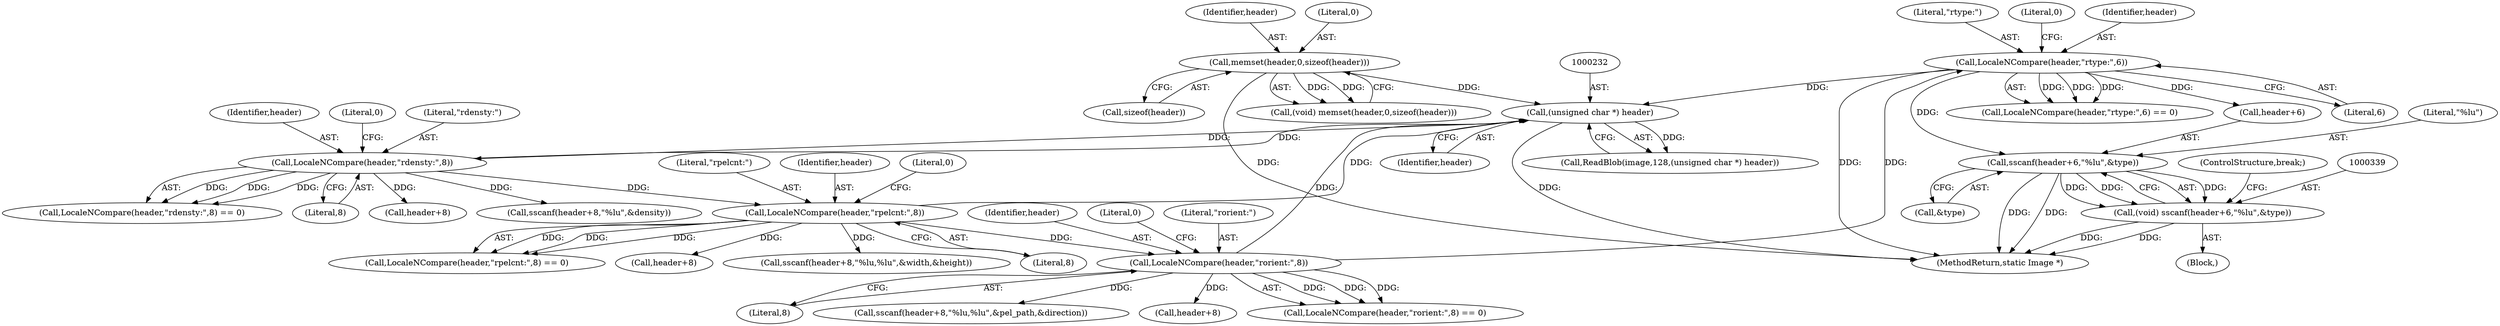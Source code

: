 digraph "0_ImageMagick_6b6bff054d569a77973f2140c0e86366e6168a6c@API" {
"1000340" [label="(Call,sscanf(header+6,\"%lu\",&type))"];
"1000332" [label="(Call,LocaleNCompare(header,\"rtype:\",6))"];
"1000283" [label="(Call,LocaleNCompare(header,\"rorient:\",8))"];
"1000263" [label="(Call,LocaleNCompare(header,\"rpelcnt:\",8))"];
"1000245" [label="(Call,LocaleNCompare(header,\"rdensty:\",8))"];
"1000231" [label="(Call,(unsigned char *) header)"];
"1000190" [label="(Call,memset(header,0,sizeof(header)))"];
"1000338" [label="(Call,(void) sscanf(header+6,\"%lu\",&type))"];
"1000246" [label="(Identifier,header)"];
"1000263" [label="(Call,LocaleNCompare(header,\"rpelcnt:\",8))"];
"1000340" [label="(Call,sscanf(header+6,\"%lu\",&type))"];
"1000249" [label="(Literal,0)"];
"1000272" [label="(Call,header+8)"];
"1000245" [label="(Call,LocaleNCompare(header,\"rdensty:\",8))"];
"1000191" [label="(Identifier,header)"];
"1000331" [label="(Call,LocaleNCompare(header,\"rtype:\",6) == 0)"];
"1000265" [label="(Literal,\"rpelcnt:\")"];
"1000271" [label="(Call,sscanf(header+8,\"%lu,%lu\",&width,&height))"];
"1000266" [label="(Literal,8)"];
"1000286" [label="(Literal,8)"];
"1000247" [label="(Literal,\"rdensty:\")"];
"1000192" [label="(Literal,0)"];
"1000334" [label="(Literal,\"rtype:\")"];
"1000291" [label="(Call,sscanf(header+8,\"%lu,%lu\",&pel_path,&direction))"];
"1000292" [label="(Call,header+8)"];
"1000188" [label="(Call,(void) memset(header,0,sizeof(header)))"];
"1000283" [label="(Call,LocaleNCompare(header,\"rorient:\",8))"];
"1000264" [label="(Identifier,header)"];
"1000254" [label="(Call,header+8)"];
"1000338" [label="(Call,(void) sscanf(header+6,\"%lu\",&type))"];
"1000345" [label="(Call,&type)"];
"1000262" [label="(Call,LocaleNCompare(header,\"rpelcnt:\",8) == 0)"];
"1000282" [label="(Call,LocaleNCompare(header,\"rorient:\",8) == 0)"];
"1000190" [label="(Call,memset(header,0,sizeof(header)))"];
"1000341" [label="(Call,header+6)"];
"1000344" [label="(Literal,\"%lu\")"];
"1000233" [label="(Identifier,header)"];
"1000284" [label="(Identifier,header)"];
"1000347" [label="(ControlStructure,break;)"];
"1000335" [label="(Literal,6)"];
"1000287" [label="(Literal,0)"];
"1000337" [label="(Block,)"];
"1000193" [label="(Call,sizeof(header))"];
"1000285" [label="(Literal,\"rorient:\")"];
"1000253" [label="(Call,sscanf(header+8,\"%lu\",&density))"];
"1000336" [label="(Literal,0)"];
"1000332" [label="(Call,LocaleNCompare(header,\"rtype:\",6))"];
"1000513" [label="(MethodReturn,static Image *)"];
"1000244" [label="(Call,LocaleNCompare(header,\"rdensty:\",8) == 0)"];
"1000267" [label="(Literal,0)"];
"1000228" [label="(Call,ReadBlob(image,128,(unsigned char *) header))"];
"1000333" [label="(Identifier,header)"];
"1000231" [label="(Call,(unsigned char *) header)"];
"1000248" [label="(Literal,8)"];
"1000340" -> "1000338"  [label="AST: "];
"1000340" -> "1000345"  [label="CFG: "];
"1000341" -> "1000340"  [label="AST: "];
"1000344" -> "1000340"  [label="AST: "];
"1000345" -> "1000340"  [label="AST: "];
"1000338" -> "1000340"  [label="CFG: "];
"1000340" -> "1000513"  [label="DDG: "];
"1000340" -> "1000513"  [label="DDG: "];
"1000340" -> "1000338"  [label="DDG: "];
"1000340" -> "1000338"  [label="DDG: "];
"1000340" -> "1000338"  [label="DDG: "];
"1000332" -> "1000340"  [label="DDG: "];
"1000332" -> "1000331"  [label="AST: "];
"1000332" -> "1000335"  [label="CFG: "];
"1000333" -> "1000332"  [label="AST: "];
"1000334" -> "1000332"  [label="AST: "];
"1000335" -> "1000332"  [label="AST: "];
"1000336" -> "1000332"  [label="CFG: "];
"1000332" -> "1000513"  [label="DDG: "];
"1000332" -> "1000231"  [label="DDG: "];
"1000332" -> "1000331"  [label="DDG: "];
"1000332" -> "1000331"  [label="DDG: "];
"1000332" -> "1000331"  [label="DDG: "];
"1000283" -> "1000332"  [label="DDG: "];
"1000332" -> "1000341"  [label="DDG: "];
"1000283" -> "1000282"  [label="AST: "];
"1000283" -> "1000286"  [label="CFG: "];
"1000284" -> "1000283"  [label="AST: "];
"1000285" -> "1000283"  [label="AST: "];
"1000286" -> "1000283"  [label="AST: "];
"1000287" -> "1000283"  [label="CFG: "];
"1000283" -> "1000231"  [label="DDG: "];
"1000283" -> "1000282"  [label="DDG: "];
"1000283" -> "1000282"  [label="DDG: "];
"1000283" -> "1000282"  [label="DDG: "];
"1000263" -> "1000283"  [label="DDG: "];
"1000283" -> "1000291"  [label="DDG: "];
"1000283" -> "1000292"  [label="DDG: "];
"1000263" -> "1000262"  [label="AST: "];
"1000263" -> "1000266"  [label="CFG: "];
"1000264" -> "1000263"  [label="AST: "];
"1000265" -> "1000263"  [label="AST: "];
"1000266" -> "1000263"  [label="AST: "];
"1000267" -> "1000263"  [label="CFG: "];
"1000263" -> "1000231"  [label="DDG: "];
"1000263" -> "1000262"  [label="DDG: "];
"1000263" -> "1000262"  [label="DDG: "];
"1000263" -> "1000262"  [label="DDG: "];
"1000245" -> "1000263"  [label="DDG: "];
"1000263" -> "1000271"  [label="DDG: "];
"1000263" -> "1000272"  [label="DDG: "];
"1000245" -> "1000244"  [label="AST: "];
"1000245" -> "1000248"  [label="CFG: "];
"1000246" -> "1000245"  [label="AST: "];
"1000247" -> "1000245"  [label="AST: "];
"1000248" -> "1000245"  [label="AST: "];
"1000249" -> "1000245"  [label="CFG: "];
"1000245" -> "1000231"  [label="DDG: "];
"1000245" -> "1000244"  [label="DDG: "];
"1000245" -> "1000244"  [label="DDG: "];
"1000245" -> "1000244"  [label="DDG: "];
"1000231" -> "1000245"  [label="DDG: "];
"1000245" -> "1000253"  [label="DDG: "];
"1000245" -> "1000254"  [label="DDG: "];
"1000231" -> "1000228"  [label="AST: "];
"1000231" -> "1000233"  [label="CFG: "];
"1000232" -> "1000231"  [label="AST: "];
"1000233" -> "1000231"  [label="AST: "];
"1000228" -> "1000231"  [label="CFG: "];
"1000231" -> "1000513"  [label="DDG: "];
"1000231" -> "1000228"  [label="DDG: "];
"1000190" -> "1000231"  [label="DDG: "];
"1000190" -> "1000188"  [label="AST: "];
"1000190" -> "1000193"  [label="CFG: "];
"1000191" -> "1000190"  [label="AST: "];
"1000192" -> "1000190"  [label="AST: "];
"1000193" -> "1000190"  [label="AST: "];
"1000188" -> "1000190"  [label="CFG: "];
"1000190" -> "1000513"  [label="DDG: "];
"1000190" -> "1000188"  [label="DDG: "];
"1000190" -> "1000188"  [label="DDG: "];
"1000338" -> "1000337"  [label="AST: "];
"1000339" -> "1000338"  [label="AST: "];
"1000347" -> "1000338"  [label="CFG: "];
"1000338" -> "1000513"  [label="DDG: "];
"1000338" -> "1000513"  [label="DDG: "];
}
